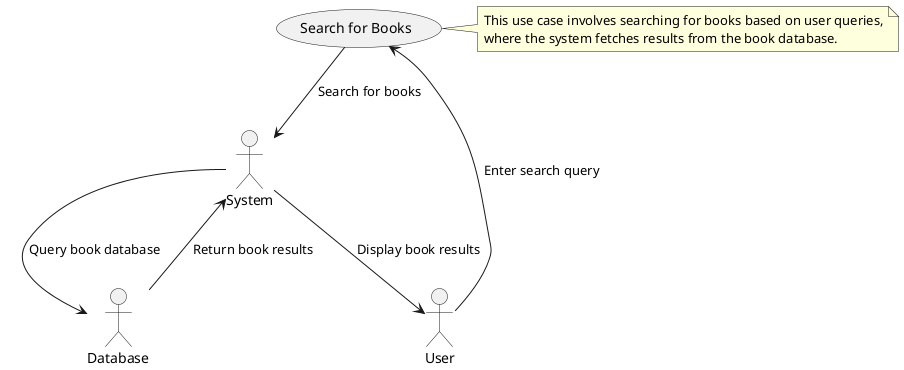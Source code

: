 @startuml

:User: as User
:System: as System
:Database: as Database

(Search for Books) as (UC2)

User --> (UC2) : "Enter search query"
(UC2) --> System : "Search for books"
System --> Database : "Query book database"
Database --> System : "Return book results"
System --> User : "Display book results"

note right of (UC2)
This use case involves searching for books based on user queries,
where the system fetches results from the book database.
end note

@enduml
